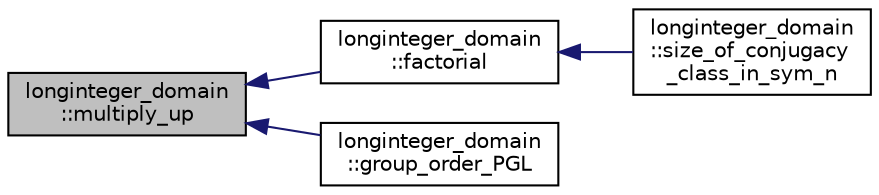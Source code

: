 digraph "longinteger_domain::multiply_up"
{
  edge [fontname="Helvetica",fontsize="10",labelfontname="Helvetica",labelfontsize="10"];
  node [fontname="Helvetica",fontsize="10",shape=record];
  rankdir="LR";
  Node569 [label="longinteger_domain\l::multiply_up",height=0.2,width=0.4,color="black", fillcolor="grey75", style="filled", fontcolor="black"];
  Node569 -> Node570 [dir="back",color="midnightblue",fontsize="10",style="solid",fontname="Helvetica"];
  Node570 [label="longinteger_domain\l::factorial",height=0.2,width=0.4,color="black", fillcolor="white", style="filled",URL="$d2/d7a/classlonginteger__domain.html#a284865ee9a771a5600baf6337dbecc00"];
  Node570 -> Node571 [dir="back",color="midnightblue",fontsize="10",style="solid",fontname="Helvetica"];
  Node571 [label="longinteger_domain\l::size_of_conjugacy\l_class_in_sym_n",height=0.2,width=0.4,color="black", fillcolor="white", style="filled",URL="$d2/d7a/classlonginteger__domain.html#aa82a43461e68d34733b1d58cce5a5505"];
  Node569 -> Node572 [dir="back",color="midnightblue",fontsize="10",style="solid",fontname="Helvetica"];
  Node572 [label="longinteger_domain\l::group_order_PGL",height=0.2,width=0.4,color="black", fillcolor="white", style="filled",URL="$d2/d7a/classlonginteger__domain.html#a77d96b194e125185294157a70998edcc"];
}

